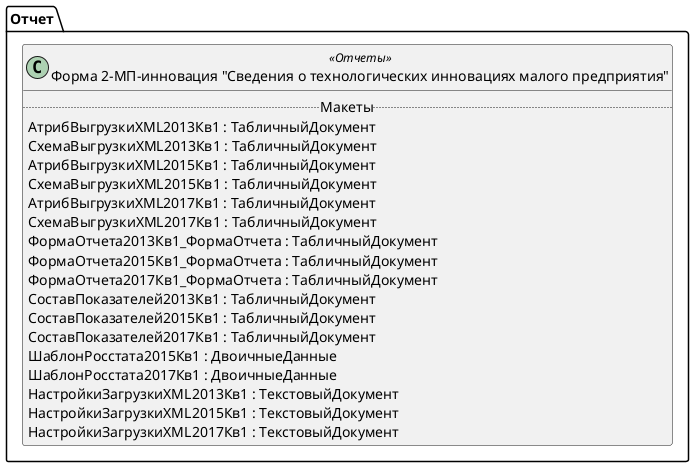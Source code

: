 ﻿@startuml РегламентированныйОтчетСтатистикаФорма2МПинн
'!include templates.wsd
'..\include templates.wsd
class Отчет.РегламентированныйОтчетСтатистикаФорма2МПинн as "Форма 2-МП-инновация "Сведения о технологических инновациях малого предприятия"" <<Отчеты>>
{
..Макеты..
АтрибВыгрузкиXML2013Кв1 : ТабличныйДокумент
СхемаВыгрузкиXML2013Кв1 : ТабличныйДокумент
АтрибВыгрузкиXML2015Кв1 : ТабличныйДокумент
СхемаВыгрузкиXML2015Кв1 : ТабличныйДокумент
АтрибВыгрузкиXML2017Кв1 : ТабличныйДокумент
СхемаВыгрузкиXML2017Кв1 : ТабличныйДокумент
ФормаОтчета2013Кв1_ФормаОтчета : ТабличныйДокумент
ФормаОтчета2015Кв1_ФормаОтчета : ТабличныйДокумент
ФормаОтчета2017Кв1_ФормаОтчета : ТабличныйДокумент
СоставПоказателей2013Кв1 : ТабличныйДокумент
СоставПоказателей2015Кв1 : ТабличныйДокумент
СоставПоказателей2017Кв1 : ТабличныйДокумент
ШаблонРосстата2015Кв1 : ДвоичныеДанные
ШаблонРосстата2017Кв1 : ДвоичныеДанные
НастройкиЗагрузкиXML2013Кв1 : ТекстовыйДокумент
НастройкиЗагрузкиXML2015Кв1 : ТекстовыйДокумент
НастройкиЗагрузкиXML2017Кв1 : ТекстовыйДокумент
}
@enduml
